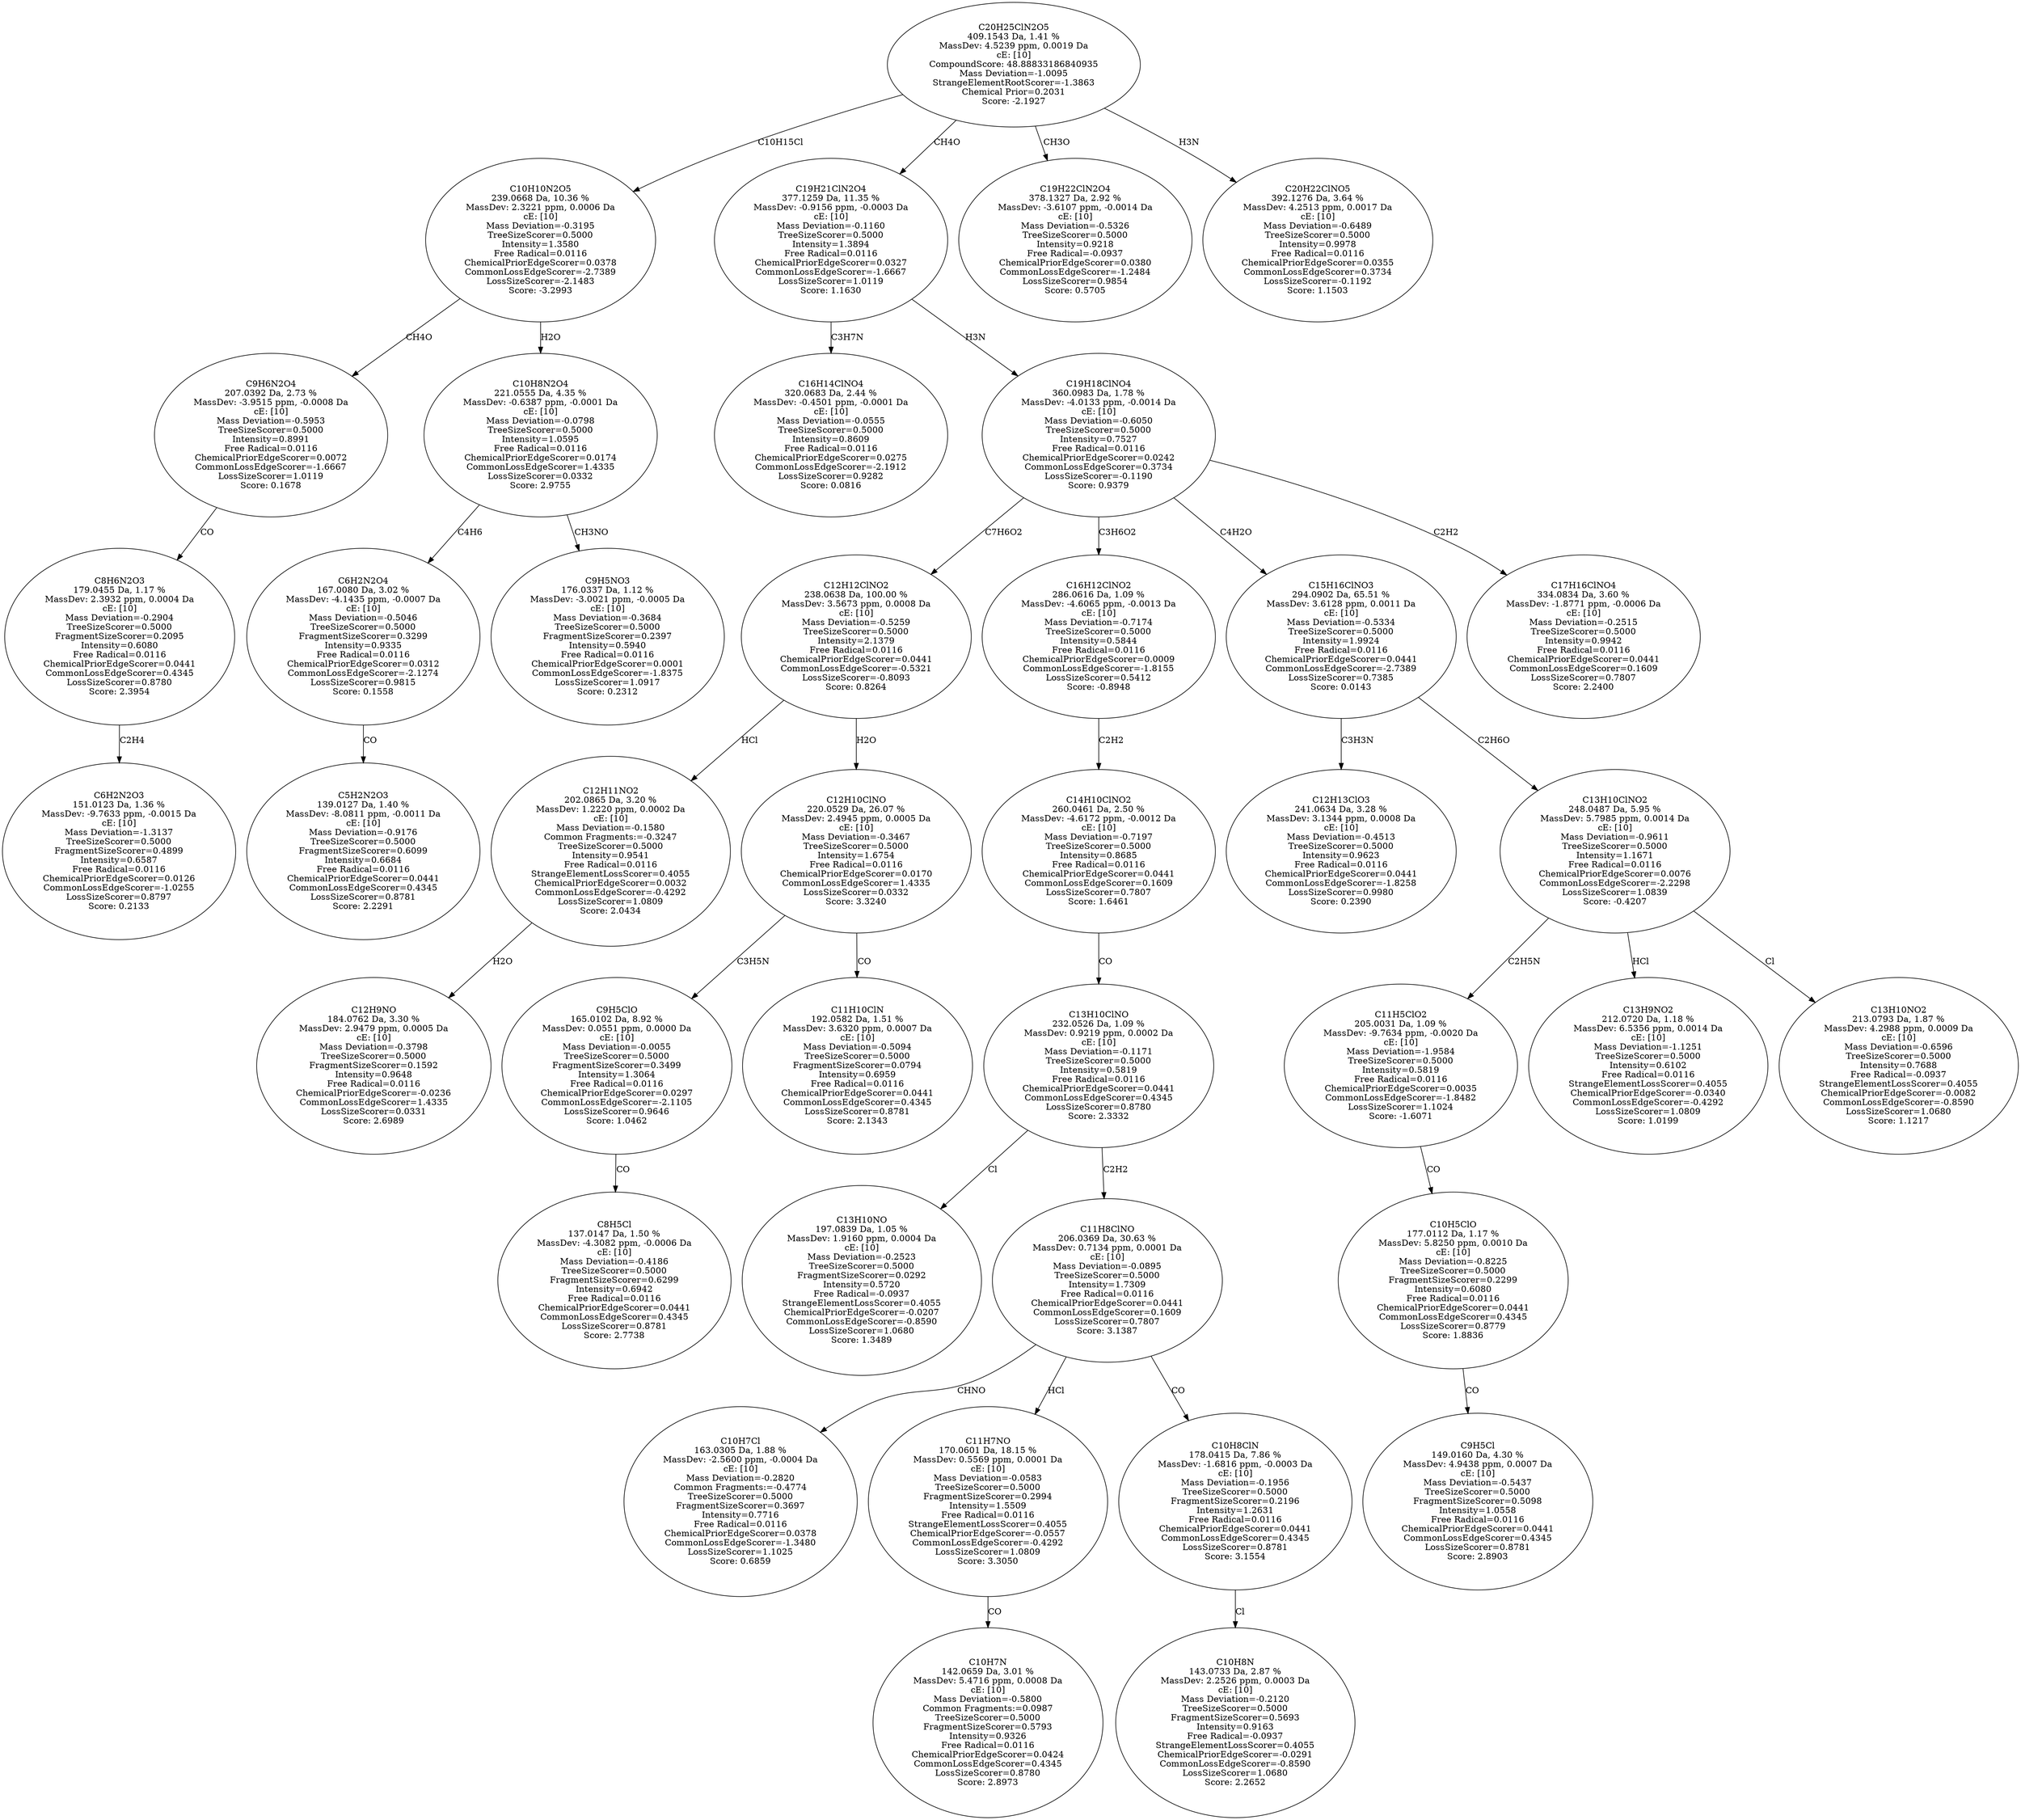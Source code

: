 strict digraph {
v1 [label="C6H2N2O3\n151.0123 Da, 1.36 %\nMassDev: -9.7633 ppm, -0.0015 Da\ncE: [10]\nMass Deviation=-1.3137\nTreeSizeScorer=0.5000\nFragmentSizeScorer=0.4899\nIntensity=0.6587\nFree Radical=0.0116\nChemicalPriorEdgeScorer=0.0126\nCommonLossEdgeScorer=-1.0255\nLossSizeScorer=0.8797\nScore: 0.2133"];
v2 [label="C8H6N2O3\n179.0455 Da, 1.17 %\nMassDev: 2.3932 ppm, 0.0004 Da\ncE: [10]\nMass Deviation=-0.2904\nTreeSizeScorer=0.5000\nFragmentSizeScorer=0.2095\nIntensity=0.6080\nFree Radical=0.0116\nChemicalPriorEdgeScorer=0.0441\nCommonLossEdgeScorer=0.4345\nLossSizeScorer=0.8780\nScore: 2.3954"];
v3 [label="C9H6N2O4\n207.0392 Da, 2.73 %\nMassDev: -3.9515 ppm, -0.0008 Da\ncE: [10]\nMass Deviation=-0.5953\nTreeSizeScorer=0.5000\nIntensity=0.8991\nFree Radical=0.0116\nChemicalPriorEdgeScorer=0.0072\nCommonLossEdgeScorer=-1.6667\nLossSizeScorer=1.0119\nScore: 0.1678"];
v4 [label="C5H2N2O3\n139.0127 Da, 1.40 %\nMassDev: -8.0811 ppm, -0.0011 Da\ncE: [10]\nMass Deviation=-0.9176\nTreeSizeScorer=0.5000\nFragmentSizeScorer=0.6099\nIntensity=0.6684\nFree Radical=0.0116\nChemicalPriorEdgeScorer=0.0441\nCommonLossEdgeScorer=0.4345\nLossSizeScorer=0.8781\nScore: 2.2291"];
v5 [label="C6H2N2O4\n167.0080 Da, 3.02 %\nMassDev: -4.1435 ppm, -0.0007 Da\ncE: [10]\nMass Deviation=-0.5046\nTreeSizeScorer=0.5000\nFragmentSizeScorer=0.3299\nIntensity=0.9335\nFree Radical=0.0116\nChemicalPriorEdgeScorer=0.0312\nCommonLossEdgeScorer=-2.1274\nLossSizeScorer=0.9815\nScore: 0.1558"];
v6 [label="C9H5NO3\n176.0337 Da, 1.12 %\nMassDev: -3.0021 ppm, -0.0005 Da\ncE: [10]\nMass Deviation=-0.3684\nTreeSizeScorer=0.5000\nFragmentSizeScorer=0.2397\nIntensity=0.5940\nFree Radical=0.0116\nChemicalPriorEdgeScorer=0.0001\nCommonLossEdgeScorer=-1.8375\nLossSizeScorer=1.0917\nScore: 0.2312"];
v7 [label="C10H8N2O4\n221.0555 Da, 4.35 %\nMassDev: -0.6387 ppm, -0.0001 Da\ncE: [10]\nMass Deviation=-0.0798\nTreeSizeScorer=0.5000\nIntensity=1.0595\nFree Radical=0.0116\nChemicalPriorEdgeScorer=0.0174\nCommonLossEdgeScorer=1.4335\nLossSizeScorer=0.0332\nScore: 2.9755"];
v8 [label="C10H10N2O5\n239.0668 Da, 10.36 %\nMassDev: 2.3221 ppm, 0.0006 Da\ncE: [10]\nMass Deviation=-0.3195\nTreeSizeScorer=0.5000\nIntensity=1.3580\nFree Radical=0.0116\nChemicalPriorEdgeScorer=0.0378\nCommonLossEdgeScorer=-2.7389\nLossSizeScorer=-2.1483\nScore: -3.2993"];
v9 [label="C16H14ClNO4\n320.0683 Da, 2.44 %\nMassDev: -0.4501 ppm, -0.0001 Da\ncE: [10]\nMass Deviation=-0.0555\nTreeSizeScorer=0.5000\nIntensity=0.8609\nFree Radical=0.0116\nChemicalPriorEdgeScorer=0.0275\nCommonLossEdgeScorer=-2.1912\nLossSizeScorer=0.9282\nScore: 0.0816"];
v10 [label="C12H9NO\n184.0762 Da, 3.30 %\nMassDev: 2.9479 ppm, 0.0005 Da\ncE: [10]\nMass Deviation=-0.3798\nTreeSizeScorer=0.5000\nFragmentSizeScorer=0.1592\nIntensity=0.9648\nFree Radical=0.0116\nChemicalPriorEdgeScorer=-0.0236\nCommonLossEdgeScorer=1.4335\nLossSizeScorer=0.0331\nScore: 2.6989"];
v11 [label="C12H11NO2\n202.0865 Da, 3.20 %\nMassDev: 1.2220 ppm, 0.0002 Da\ncE: [10]\nMass Deviation=-0.1580\nCommon Fragments:=-0.3247\nTreeSizeScorer=0.5000\nIntensity=0.9541\nFree Radical=0.0116\nStrangeElementLossScorer=0.4055\nChemicalPriorEdgeScorer=0.0032\nCommonLossEdgeScorer=-0.4292\nLossSizeScorer=1.0809\nScore: 2.0434"];
v12 [label="C8H5Cl\n137.0147 Da, 1.50 %\nMassDev: -4.3082 ppm, -0.0006 Da\ncE: [10]\nMass Deviation=-0.4186\nTreeSizeScorer=0.5000\nFragmentSizeScorer=0.6299\nIntensity=0.6942\nFree Radical=0.0116\nChemicalPriorEdgeScorer=0.0441\nCommonLossEdgeScorer=0.4345\nLossSizeScorer=0.8781\nScore: 2.7738"];
v13 [label="C9H5ClO\n165.0102 Da, 8.92 %\nMassDev: 0.0551 ppm, 0.0000 Da\ncE: [10]\nMass Deviation=-0.0055\nTreeSizeScorer=0.5000\nFragmentSizeScorer=0.3499\nIntensity=1.3064\nFree Radical=0.0116\nChemicalPriorEdgeScorer=0.0297\nCommonLossEdgeScorer=-2.1105\nLossSizeScorer=0.9646\nScore: 1.0462"];
v14 [label="C11H10ClN\n192.0582 Da, 1.51 %\nMassDev: 3.6320 ppm, 0.0007 Da\ncE: [10]\nMass Deviation=-0.5094\nTreeSizeScorer=0.5000\nFragmentSizeScorer=0.0794\nIntensity=0.6959\nFree Radical=0.0116\nChemicalPriorEdgeScorer=0.0441\nCommonLossEdgeScorer=0.4345\nLossSizeScorer=0.8781\nScore: 2.1343"];
v15 [label="C12H10ClNO\n220.0529 Da, 26.07 %\nMassDev: 2.4945 ppm, 0.0005 Da\ncE: [10]\nMass Deviation=-0.3467\nTreeSizeScorer=0.5000\nIntensity=1.6754\nFree Radical=0.0116\nChemicalPriorEdgeScorer=0.0170\nCommonLossEdgeScorer=1.4335\nLossSizeScorer=0.0332\nScore: 3.3240"];
v16 [label="C12H12ClNO2\n238.0638 Da, 100.00 %\nMassDev: 3.5673 ppm, 0.0008 Da\ncE: [10]\nMass Deviation=-0.5259\nTreeSizeScorer=0.5000\nIntensity=2.1379\nFree Radical=0.0116\nChemicalPriorEdgeScorer=0.0441\nCommonLossEdgeScorer=-0.5321\nLossSizeScorer=-0.8093\nScore: 0.8264"];
v17 [label="C13H10NO\n197.0839 Da, 1.05 %\nMassDev: 1.9160 ppm, 0.0004 Da\ncE: [10]\nMass Deviation=-0.2523\nTreeSizeScorer=0.5000\nFragmentSizeScorer=0.0292\nIntensity=0.5720\nFree Radical=-0.0937\nStrangeElementLossScorer=0.4055\nChemicalPriorEdgeScorer=-0.0207\nCommonLossEdgeScorer=-0.8590\nLossSizeScorer=1.0680\nScore: 1.3489"];
v18 [label="C10H7Cl\n163.0305 Da, 1.88 %\nMassDev: -2.5600 ppm, -0.0004 Da\ncE: [10]\nMass Deviation=-0.2820\nCommon Fragments:=-0.4774\nTreeSizeScorer=0.5000\nFragmentSizeScorer=0.3697\nIntensity=0.7716\nFree Radical=0.0116\nChemicalPriorEdgeScorer=0.0378\nCommonLossEdgeScorer=-1.3480\nLossSizeScorer=1.1025\nScore: 0.6859"];
v19 [label="C10H7N\n142.0659 Da, 3.01 %\nMassDev: 5.4716 ppm, 0.0008 Da\ncE: [10]\nMass Deviation=-0.5800\nCommon Fragments:=0.0987\nTreeSizeScorer=0.5000\nFragmentSizeScorer=0.5793\nIntensity=0.9326\nFree Radical=0.0116\nChemicalPriorEdgeScorer=0.0424\nCommonLossEdgeScorer=0.4345\nLossSizeScorer=0.8780\nScore: 2.8973"];
v20 [label="C11H7NO\n170.0601 Da, 18.15 %\nMassDev: 0.5569 ppm, 0.0001 Da\ncE: [10]\nMass Deviation=-0.0583\nTreeSizeScorer=0.5000\nFragmentSizeScorer=0.2994\nIntensity=1.5509\nFree Radical=0.0116\nStrangeElementLossScorer=0.4055\nChemicalPriorEdgeScorer=-0.0557\nCommonLossEdgeScorer=-0.4292\nLossSizeScorer=1.0809\nScore: 3.3050"];
v21 [label="C10H8N\n143.0733 Da, 2.87 %\nMassDev: 2.2526 ppm, 0.0003 Da\ncE: [10]\nMass Deviation=-0.2120\nTreeSizeScorer=0.5000\nFragmentSizeScorer=0.5693\nIntensity=0.9163\nFree Radical=-0.0937\nStrangeElementLossScorer=0.4055\nChemicalPriorEdgeScorer=-0.0291\nCommonLossEdgeScorer=-0.8590\nLossSizeScorer=1.0680\nScore: 2.2652"];
v22 [label="C10H8ClN\n178.0415 Da, 7.86 %\nMassDev: -1.6816 ppm, -0.0003 Da\ncE: [10]\nMass Deviation=-0.1956\nTreeSizeScorer=0.5000\nFragmentSizeScorer=0.2196\nIntensity=1.2631\nFree Radical=0.0116\nChemicalPriorEdgeScorer=0.0441\nCommonLossEdgeScorer=0.4345\nLossSizeScorer=0.8781\nScore: 3.1554"];
v23 [label="C11H8ClNO\n206.0369 Da, 30.63 %\nMassDev: 0.7134 ppm, 0.0001 Da\ncE: [10]\nMass Deviation=-0.0895\nTreeSizeScorer=0.5000\nIntensity=1.7309\nFree Radical=0.0116\nChemicalPriorEdgeScorer=0.0441\nCommonLossEdgeScorer=0.1609\nLossSizeScorer=0.7807\nScore: 3.1387"];
v24 [label="C13H10ClNO\n232.0526 Da, 1.09 %\nMassDev: 0.9219 ppm, 0.0002 Da\ncE: [10]\nMass Deviation=-0.1171\nTreeSizeScorer=0.5000\nIntensity=0.5819\nFree Radical=0.0116\nChemicalPriorEdgeScorer=0.0441\nCommonLossEdgeScorer=0.4345\nLossSizeScorer=0.8780\nScore: 2.3332"];
v25 [label="C14H10ClNO2\n260.0461 Da, 2.50 %\nMassDev: -4.6172 ppm, -0.0012 Da\ncE: [10]\nMass Deviation=-0.7197\nTreeSizeScorer=0.5000\nIntensity=0.8685\nFree Radical=0.0116\nChemicalPriorEdgeScorer=0.0441\nCommonLossEdgeScorer=0.1609\nLossSizeScorer=0.7807\nScore: 1.6461"];
v26 [label="C16H12ClNO2\n286.0616 Da, 1.09 %\nMassDev: -4.6065 ppm, -0.0013 Da\ncE: [10]\nMass Deviation=-0.7174\nTreeSizeScorer=0.5000\nIntensity=0.5844\nFree Radical=0.0116\nChemicalPriorEdgeScorer=0.0009\nCommonLossEdgeScorer=-1.8155\nLossSizeScorer=0.5412\nScore: -0.8948"];
v27 [label="C12H13ClO3\n241.0634 Da, 3.28 %\nMassDev: 3.1344 ppm, 0.0008 Da\ncE: [10]\nMass Deviation=-0.4513\nTreeSizeScorer=0.5000\nIntensity=0.9623\nFree Radical=0.0116\nChemicalPriorEdgeScorer=0.0441\nCommonLossEdgeScorer=-1.8258\nLossSizeScorer=0.9980\nScore: 0.2390"];
v28 [label="C9H5Cl\n149.0160 Da, 4.30 %\nMassDev: 4.9438 ppm, 0.0007 Da\ncE: [10]\nMass Deviation=-0.5437\nTreeSizeScorer=0.5000\nFragmentSizeScorer=0.5098\nIntensity=1.0558\nFree Radical=0.0116\nChemicalPriorEdgeScorer=0.0441\nCommonLossEdgeScorer=0.4345\nLossSizeScorer=0.8781\nScore: 2.8903"];
v29 [label="C10H5ClO\n177.0112 Da, 1.17 %\nMassDev: 5.8250 ppm, 0.0010 Da\ncE: [10]\nMass Deviation=-0.8225\nTreeSizeScorer=0.5000\nFragmentSizeScorer=0.2299\nIntensity=0.6080\nFree Radical=0.0116\nChemicalPriorEdgeScorer=0.0441\nCommonLossEdgeScorer=0.4345\nLossSizeScorer=0.8779\nScore: 1.8836"];
v30 [label="C11H5ClO2\n205.0031 Da, 1.09 %\nMassDev: -9.7634 ppm, -0.0020 Da\ncE: [10]\nMass Deviation=-1.9584\nTreeSizeScorer=0.5000\nIntensity=0.5819\nFree Radical=0.0116\nChemicalPriorEdgeScorer=0.0035\nCommonLossEdgeScorer=-1.8482\nLossSizeScorer=1.1024\nScore: -1.6071"];
v31 [label="C13H9NO2\n212.0720 Da, 1.18 %\nMassDev: 6.5356 ppm, 0.0014 Da\ncE: [10]\nMass Deviation=-1.1251\nTreeSizeScorer=0.5000\nIntensity=0.6102\nFree Radical=0.0116\nStrangeElementLossScorer=0.4055\nChemicalPriorEdgeScorer=-0.0340\nCommonLossEdgeScorer=-0.4292\nLossSizeScorer=1.0809\nScore: 1.0199"];
v32 [label="C13H10NO2\n213.0793 Da, 1.87 %\nMassDev: 4.2988 ppm, 0.0009 Da\ncE: [10]\nMass Deviation=-0.6596\nTreeSizeScorer=0.5000\nIntensity=0.7688\nFree Radical=-0.0937\nStrangeElementLossScorer=0.4055\nChemicalPriorEdgeScorer=-0.0082\nCommonLossEdgeScorer=-0.8590\nLossSizeScorer=1.0680\nScore: 1.1217"];
v33 [label="C13H10ClNO2\n248.0487 Da, 5.95 %\nMassDev: 5.7985 ppm, 0.0014 Da\ncE: [10]\nMass Deviation=-0.9611\nTreeSizeScorer=0.5000\nIntensity=1.1671\nFree Radical=0.0116\nChemicalPriorEdgeScorer=0.0076\nCommonLossEdgeScorer=-2.2298\nLossSizeScorer=1.0839\nScore: -0.4207"];
v34 [label="C15H16ClNO3\n294.0902 Da, 65.51 %\nMassDev: 3.6128 ppm, 0.0011 Da\ncE: [10]\nMass Deviation=-0.5334\nTreeSizeScorer=0.5000\nIntensity=1.9924\nFree Radical=0.0116\nChemicalPriorEdgeScorer=0.0441\nCommonLossEdgeScorer=-2.7389\nLossSizeScorer=0.7385\nScore: 0.0143"];
v35 [label="C17H16ClNO4\n334.0834 Da, 3.60 %\nMassDev: -1.8771 ppm, -0.0006 Da\ncE: [10]\nMass Deviation=-0.2515\nTreeSizeScorer=0.5000\nIntensity=0.9942\nFree Radical=0.0116\nChemicalPriorEdgeScorer=0.0441\nCommonLossEdgeScorer=0.1609\nLossSizeScorer=0.7807\nScore: 2.2400"];
v36 [label="C19H18ClNO4\n360.0983 Da, 1.78 %\nMassDev: -4.0133 ppm, -0.0014 Da\ncE: [10]\nMass Deviation=-0.6050\nTreeSizeScorer=0.5000\nIntensity=0.7527\nFree Radical=0.0116\nChemicalPriorEdgeScorer=0.0242\nCommonLossEdgeScorer=0.3734\nLossSizeScorer=-0.1190\nScore: 0.9379"];
v37 [label="C19H21ClN2O4\n377.1259 Da, 11.35 %\nMassDev: -0.9156 ppm, -0.0003 Da\ncE: [10]\nMass Deviation=-0.1160\nTreeSizeScorer=0.5000\nIntensity=1.3894\nFree Radical=0.0116\nChemicalPriorEdgeScorer=0.0327\nCommonLossEdgeScorer=-1.6667\nLossSizeScorer=1.0119\nScore: 1.1630"];
v38 [label="C19H22ClN2O4\n378.1327 Da, 2.92 %\nMassDev: -3.6107 ppm, -0.0014 Da\ncE: [10]\nMass Deviation=-0.5326\nTreeSizeScorer=0.5000\nIntensity=0.9218\nFree Radical=-0.0937\nChemicalPriorEdgeScorer=0.0380\nCommonLossEdgeScorer=-1.2484\nLossSizeScorer=0.9854\nScore: 0.5705"];
v39 [label="C20H22ClNO5\n392.1276 Da, 3.64 %\nMassDev: 4.2513 ppm, 0.0017 Da\ncE: [10]\nMass Deviation=-0.6489\nTreeSizeScorer=0.5000\nIntensity=0.9978\nFree Radical=0.0116\nChemicalPriorEdgeScorer=0.0355\nCommonLossEdgeScorer=0.3734\nLossSizeScorer=-0.1192\nScore: 1.1503"];
v40 [label="C20H25ClN2O5\n409.1543 Da, 1.41 %\nMassDev: 4.5239 ppm, 0.0019 Da\ncE: [10]\nCompoundScore: 48.88833186840935\nMass Deviation=-1.0095\nStrangeElementRootScorer=-1.3863\nChemical Prior=0.2031\nScore: -2.1927"];
v2 -> v1 [label="C2H4"];
v3 -> v2 [label="CO"];
v8 -> v3 [label="CH4O"];
v5 -> v4 [label="CO"];
v7 -> v5 [label="C4H6"];
v7 -> v6 [label="CH3NO"];
v8 -> v7 [label="H2O"];
v40 -> v8 [label="C10H15Cl"];
v37 -> v9 [label="C3H7N"];
v11 -> v10 [label="H2O"];
v16 -> v11 [label="HCl"];
v13 -> v12 [label="CO"];
v15 -> v13 [label="C3H5N"];
v15 -> v14 [label="CO"];
v16 -> v15 [label="H2O"];
v36 -> v16 [label="C7H6O2"];
v24 -> v17 [label="Cl"];
v23 -> v18 [label="CHNO"];
v20 -> v19 [label="CO"];
v23 -> v20 [label="HCl"];
v22 -> v21 [label="Cl"];
v23 -> v22 [label="CO"];
v24 -> v23 [label="C2H2"];
v25 -> v24 [label="CO"];
v26 -> v25 [label="C2H2"];
v36 -> v26 [label="C3H6O2"];
v34 -> v27 [label="C3H3N"];
v29 -> v28 [label="CO"];
v30 -> v29 [label="CO"];
v33 -> v30 [label="C2H5N"];
v33 -> v31 [label="HCl"];
v33 -> v32 [label="Cl"];
v34 -> v33 [label="C2H6O"];
v36 -> v34 [label="C4H2O"];
v36 -> v35 [label="C2H2"];
v37 -> v36 [label="H3N"];
v40 -> v37 [label="CH4O"];
v40 -> v38 [label="CH3O"];
v40 -> v39 [label="H3N"];
}